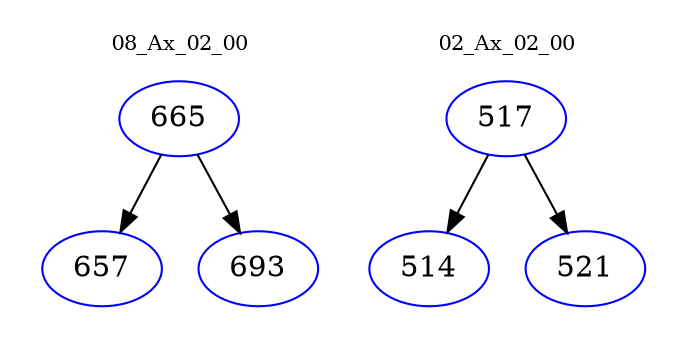 digraph{
subgraph cluster_0 {
color = white
label = "08_Ax_02_00";
fontsize=10;
T0_665 [label="665", color="blue"]
T0_665 -> T0_657 [color="black"]
T0_657 [label="657", color="blue"]
T0_665 -> T0_693 [color="black"]
T0_693 [label="693", color="blue"]
}
subgraph cluster_1 {
color = white
label = "02_Ax_02_00";
fontsize=10;
T1_517 [label="517", color="blue"]
T1_517 -> T1_514 [color="black"]
T1_514 [label="514", color="blue"]
T1_517 -> T1_521 [color="black"]
T1_521 [label="521", color="blue"]
}
}
